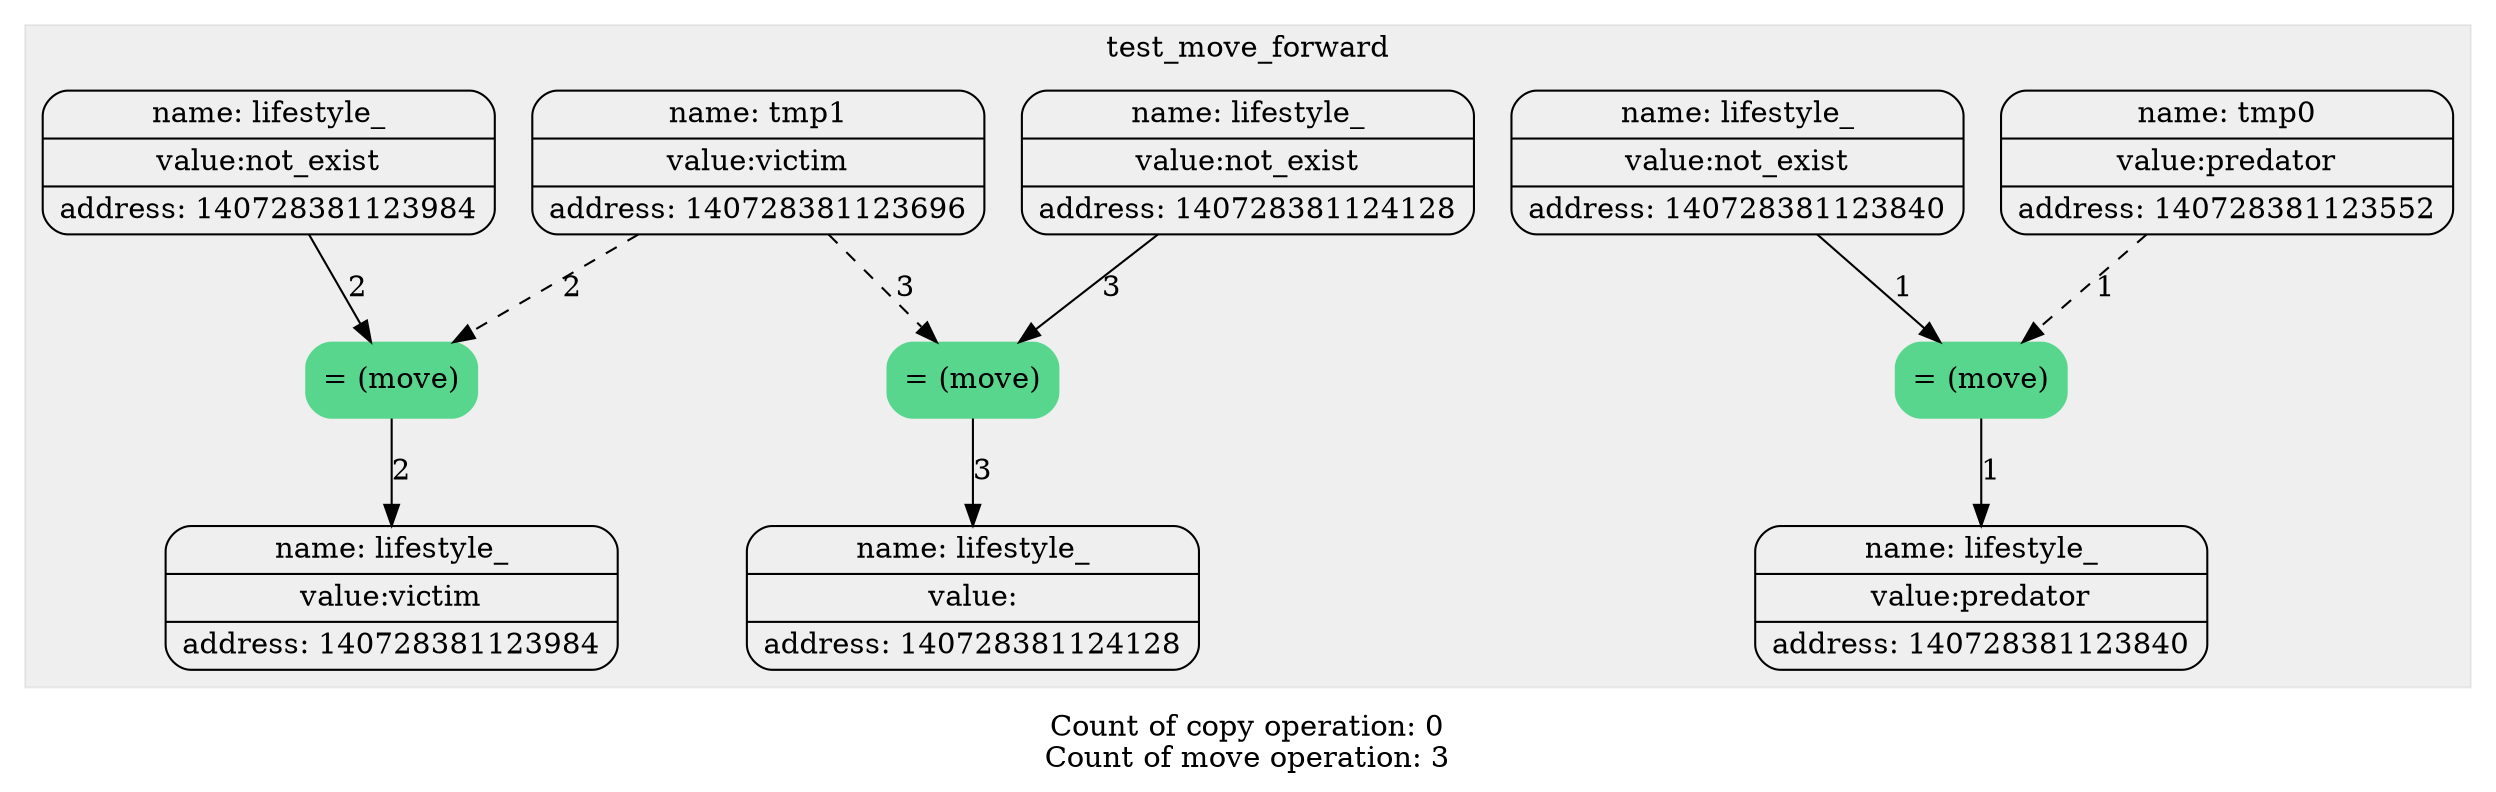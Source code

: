 digraph G{
trankdir=HR;
node[shape=Mrecord];

subgraph "cluster_0" {
label = test_move_forward;
style= filled
color = "#00000010";
1[label="{ {name: tmp0} | {value:predator} | {address: 140728381123552}} " color=""style=""];
2[label="{ {name: tmp1} | {value:victim} | {address: 140728381123696}} " color=""style=""];
3[label="{ {name: tmp2} | {value:not_exist} | {address: 140728381123840}} " color=""style=""];
3[label="{ {name: lifestyle_} | {value:not_exist} | {address: 140728381123840}} " color=""style=""];
4[label="= (move)" color = "#58D68D" style = "filled"];
edge[style = "" color = ""label = "1"]3->4;
edge[style = "dashed" color = ""label = "1"]1->4;
5[label="{ {name: lifestyle_} | {value:predator} | {address: 140728381123840}} " color=""style=""];
edge[style = "" color = ""label = "1"]4->5;
6[label="{ {name: tmp3} | {value:not_exist} | {address: 140728381123984}} " color=""style=""];
6[label="{ {name: lifestyle_} | {value:not_exist} | {address: 140728381123984}} " color=""style=""];
7[label="= (move)" color = "#58D68D" style = "filled"];
edge[style = "" color = ""label = "2"]6->7;
edge[style = "dashed" color = ""label = "2"]2->7;
8[label="{ {name: lifestyle_} | {value:victim} | {address: 140728381123984}} " color=""style=""];
edge[style = "" color = ""label = "2"]7->8;
9[label="{ {name: tmp4} | {value:not_exist} | {address: 140728381124128}} " color=""style=""];
9[label="{ {name: lifestyle_} | {value:not_exist} | {address: 140728381124128}} " color=""style=""];
10[label="= (move)" color = "#58D68D" style = "filled"];
edge[style = "" color = ""label = "3"]9->10;
edge[style = "dashed" color = ""label = "3"]2->10;
11[label="{ {name: lifestyle_} | {value:} | {address: 140728381124128}} " color=""style=""];
edge[style = "" color = ""label = "3"]10->11;
}
label="Count of copy operation: 0
Count of move operation: 3"}